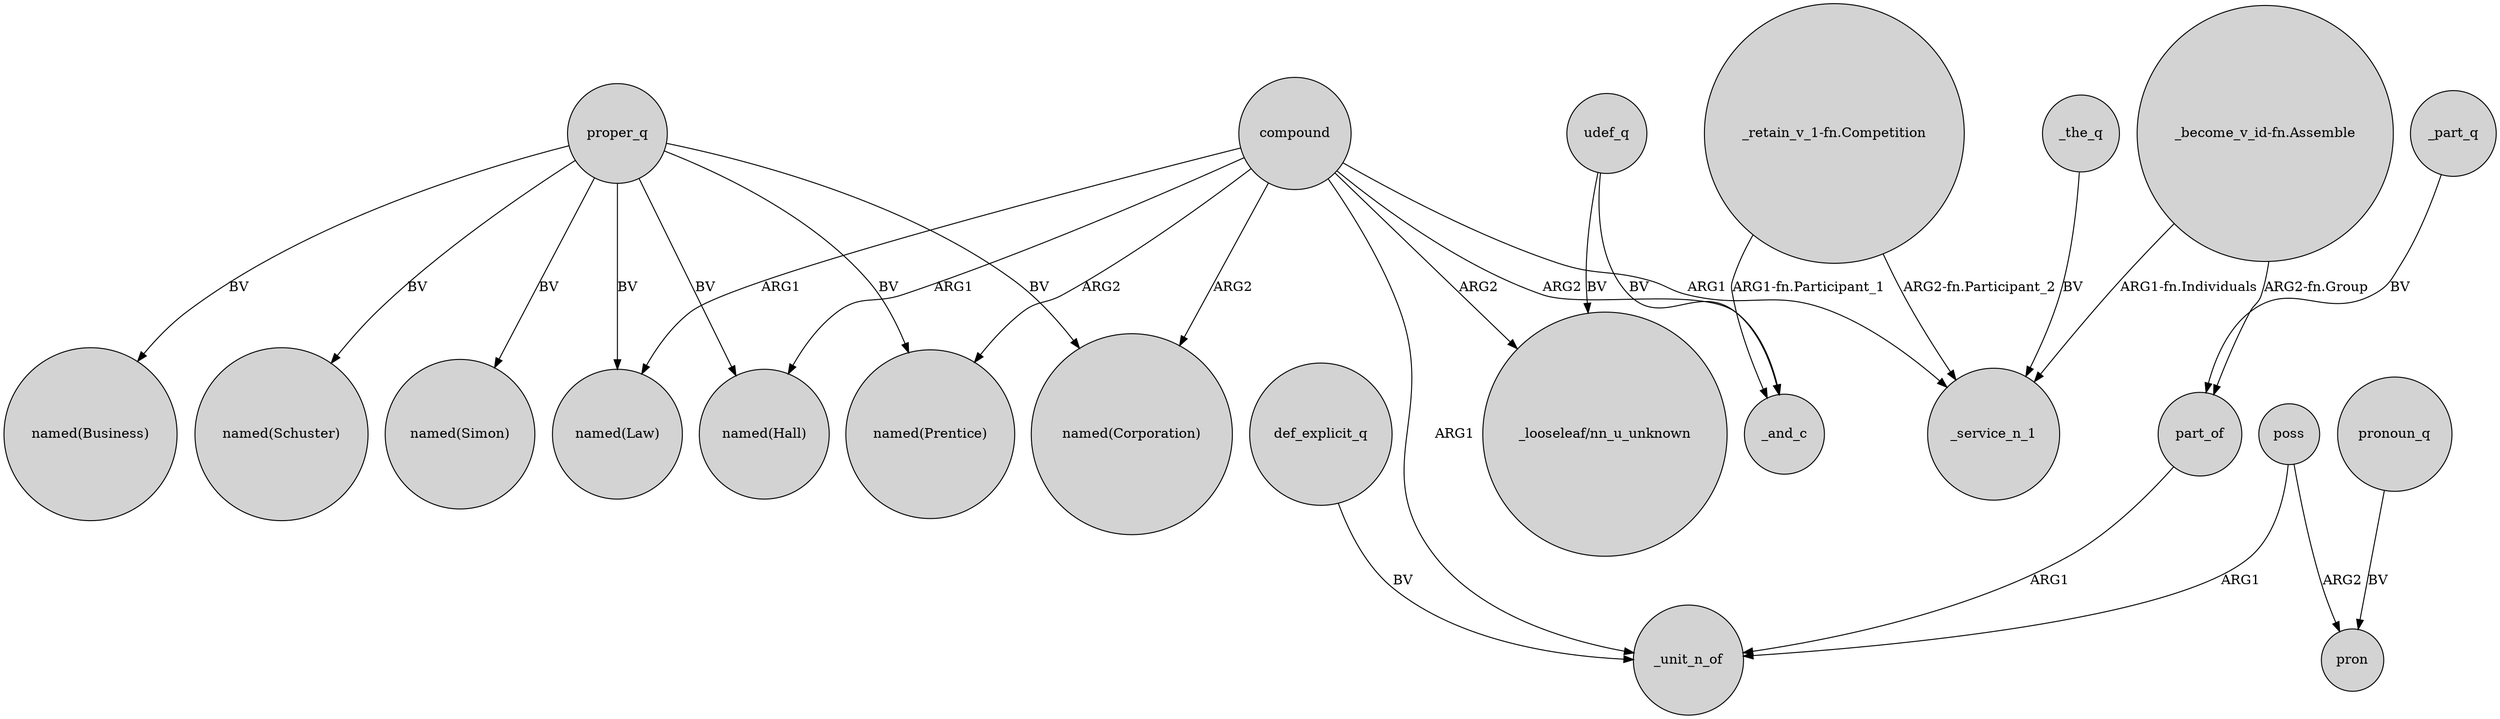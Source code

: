 digraph {
	node [shape=circle style=filled]
	proper_q -> "named(Business)" [label=BV]
	"_become_v_id-fn.Assemble" -> part_of [label="ARG2-fn.Group"]
	proper_q -> "named(Prentice)" [label=BV]
	proper_q -> "named(Law)" [label=BV]
	proper_q -> "named(Schuster)" [label=BV]
	udef_q -> _and_c [label=BV]
	compound -> _and_c [label=ARG2]
	part_of -> _unit_n_of [label=ARG1]
	pronoun_q -> pron [label=BV]
	compound -> "named(Law)" [label=ARG1]
	poss -> pron [label=ARG2]
	_part_q -> part_of [label=BV]
	def_explicit_q -> _unit_n_of [label=BV]
	compound -> "named(Hall)" [label=ARG1]
	"_become_v_id-fn.Assemble" -> _service_n_1 [label="ARG1-fn.Individuals"]
	proper_q -> "named(Hall)" [label=BV]
	"_retain_v_1-fn.Competition" -> _service_n_1 [label="ARG2-fn.Participant_2"]
	compound -> "named(Prentice)" [label=ARG2]
	udef_q -> "_looseleaf/nn_u_unknown" [label=BV]
	compound -> "_looseleaf/nn_u_unknown" [label=ARG2]
	poss -> _unit_n_of [label=ARG1]
	proper_q -> "named(Simon)" [label=BV]
	compound -> _unit_n_of [label=ARG1]
	"_retain_v_1-fn.Competition" -> _and_c [label="ARG1-fn.Participant_1"]
	compound -> _service_n_1 [label=ARG1]
	_the_q -> _service_n_1 [label=BV]
	proper_q -> "named(Corporation)" [label=BV]
	compound -> "named(Corporation)" [label=ARG2]
}
